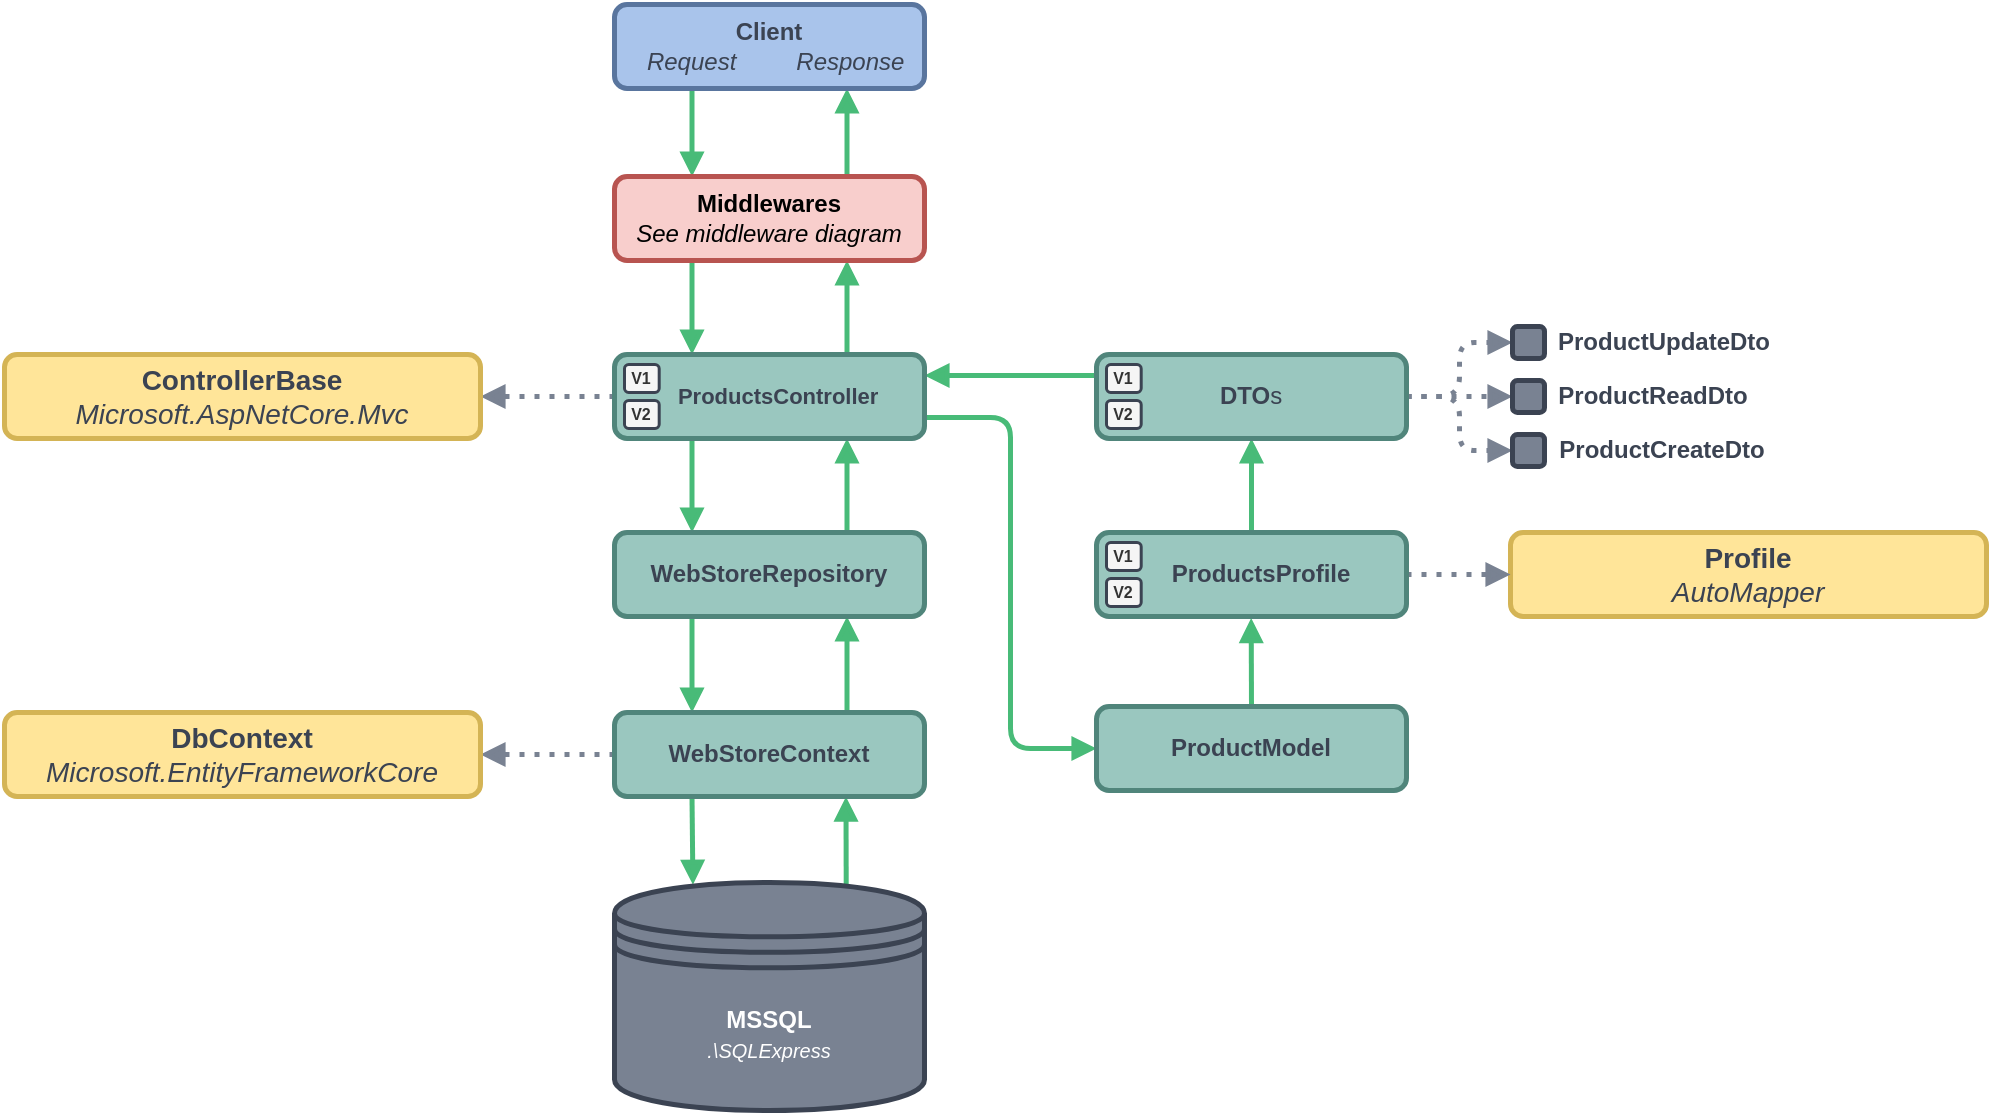 <mxfile version="14.8.6" type="device"><diagram id="OLxpEE-IEUDzFTbAfrqG" name="Page-1"><mxGraphModel dx="1173" dy="638" grid="0" gridSize="10" guides="1" tooltips="1" connect="1" arrows="1" fold="1" page="1" pageScale="1" pageWidth="1169" pageHeight="827" math="0" shadow="0"><root><mxCell id="0"/><mxCell id="1" parent="0"/><mxCell id="0yfXO9ZKj9Dy3pvHpdKF-9" value="" style="endArrow=block;html=1;endFill=1;strokeWidth=2.5;exitX=0.25;exitY=1;exitDx=0;exitDy=0;entryX=0.25;entryY=0;entryDx=0;entryDy=0;fontColor=#3B4352;strokeColor=#48BB78;" parent="1" source="0yfXO9ZKj9Dy3pvHpdKF-3" target="0yfXO9ZKj9Dy3pvHpdKF-4" edge="1"><mxGeometry width="50" height="50" relative="1" as="geometry"><mxPoint x="566.806" y="449.004" as="sourcePoint"/><mxPoint x="566" y="507" as="targetPoint"/></mxGeometry></mxCell><mxCell id="0yfXO9ZKj9Dy3pvHpdKF-10" value="" style="endArrow=block;html=1;endFill=1;strokeWidth=2.5;exitX=0.25;exitY=1;exitDx=0;exitDy=0;entryX=0.25;entryY=0;entryDx=0;entryDy=0;fontColor=#3B4352;strokeColor=#48BB78;" parent="1" source="0yfXO9ZKj9Dy3pvHpdKF-4" target="0yfXO9ZKj9Dy3pvHpdKF-5" edge="1"><mxGeometry width="50" height="50" relative="1" as="geometry"><mxPoint x="590.0" y="442" as="sourcePoint"/><mxPoint x="551" y="477" as="targetPoint"/></mxGeometry></mxCell><mxCell id="0yfXO9ZKj9Dy3pvHpdKF-12" value="" style="endArrow=block;html=1;endFill=1;strokeWidth=2.5;entryX=0.75;entryY=1;entryDx=0;entryDy=0;exitX=0.75;exitY=0;exitDx=0;exitDy=0;fontColor=#3B4352;strokeColor=#48BB78;" parent="1" source="0yfXO9ZKj9Dy3pvHpdKF-5" target="0yfXO9ZKj9Dy3pvHpdKF-4" edge="1"><mxGeometry width="50" height="50" relative="1" as="geometry"><mxPoint x="597" y="537" as="sourcePoint"/><mxPoint x="597" y="499" as="targetPoint"/></mxGeometry></mxCell><mxCell id="0yfXO9ZKj9Dy3pvHpdKF-14" value="" style="endArrow=block;html=1;endFill=1;strokeWidth=2.5;entryX=0;entryY=0.5;entryDx=0;entryDy=0;exitX=1;exitY=0.75;exitDx=0;exitDy=0;edgeStyle=orthogonalEdgeStyle;fontColor=#3B4352;strokeColor=#48BB78;" parent="1" source="0yfXO9ZKj9Dy3pvHpdKF-3" target="0yfXO9ZKj9Dy3pvHpdKF-6" edge="1"><mxGeometry width="50" height="50" relative="1" as="geometry"><mxPoint x="574.0" y="496" as="sourcePoint"/><mxPoint x="574.0" y="444" as="targetPoint"/></mxGeometry></mxCell><mxCell id="0yfXO9ZKj9Dy3pvHpdKF-15" value="" style="endArrow=block;html=1;endFill=1;strokeWidth=2.5;entryX=0.5;entryY=1;entryDx=0;entryDy=0;exitX=0.5;exitY=0;exitDx=0;exitDy=0;fontColor=#3B4352;strokeColor=#48BB78;" parent="1" source="0yfXO9ZKj9Dy3pvHpdKF-41" target="0yfXO9ZKj9Dy3pvHpdKF-7" edge="1"><mxGeometry width="50" height="50" relative="1" as="geometry"><mxPoint x="716" y="381" as="sourcePoint"/><mxPoint x="840.0" y="337" as="targetPoint"/></mxGeometry></mxCell><mxCell id="0yfXO9ZKj9Dy3pvHpdKF-18" value="" style="endArrow=block;html=1;endFill=1;strokeWidth=2.5;exitX=0.768;exitY=0.016;exitDx=0;exitDy=0;entryX=0.734;entryY=1.003;entryDx=0;entryDy=0;exitPerimeter=0;entryPerimeter=0;strokeColor=#48BB78;" parent="1" edge="1"><mxGeometry width="50" height="50" relative="1" as="geometry"><mxPoint x="524.856" y="568.824" as="sourcePoint"/><mxPoint x="524.75" y="524.126" as="targetPoint"/></mxGeometry></mxCell><mxCell id="0yfXO9ZKj9Dy3pvHpdKF-20" value="" style="endArrow=block;html=1;endFill=1;strokeWidth=2.5;exitX=0.25;exitY=1;exitDx=0;exitDy=0;entryX=0.253;entryY=0.01;entryDx=0;entryDy=0;entryPerimeter=0;strokeColor=#48BB78;" parent="1" source="0yfXO9ZKj9Dy3pvHpdKF-5" target="0yfXO9ZKj9Dy3pvHpdKF-19" edge="1"><mxGeometry width="50" height="50" relative="1" as="geometry"><mxPoint x="563.995" y="576.205" as="sourcePoint"/><mxPoint x="469" y="553" as="targetPoint"/></mxGeometry></mxCell><mxCell id="0yfXO9ZKj9Dy3pvHpdKF-44" value="" style="endArrow=block;html=1;endFill=1;strokeWidth=2.5;exitX=0.5;exitY=0;exitDx=0;exitDy=0;entryX=0.499;entryY=1.019;entryDx=0;entryDy=0;entryPerimeter=0;fontColor=#3B4352;strokeColor=#48BB78;" parent="1" source="0yfXO9ZKj9Dy3pvHpdKF-6" target="0yfXO9ZKj9Dy3pvHpdKF-41" edge="1"><mxGeometry width="50" height="50" relative="1" as="geometry"><mxPoint x="716" y="473" as="sourcePoint"/><mxPoint x="716" y="440" as="targetPoint"/></mxGeometry></mxCell><mxCell id="uA5dFRVXQht0F0Y4p843-5" value="" style="endArrow=block;html=1;endFill=1;strokeWidth=2.5;entryX=1;entryY=0.5;entryDx=0;entryDy=0;exitX=0;exitY=0.5;exitDx=0;exitDy=0;fontColor=#3B4352;entryPerimeter=0;strokeColor=#798292;dashed=1;dashPattern=1 2;" parent="1" source="0yfXO9ZKj9Dy3pvHpdKF-3" target="uA5dFRVXQht0F0Y4p843-3" edge="1"><mxGeometry width="50" height="50" relative="1" as="geometry"><mxPoint x="370.14" y="263.0" as="sourcePoint"/><mxPoint x="370.0" y="303.0" as="targetPoint"/></mxGeometry></mxCell><mxCell id="uA5dFRVXQht0F0Y4p843-6" value="" style="endArrow=block;html=1;endFill=1;strokeWidth=2.5;entryX=1;entryY=0.5;entryDx=0;entryDy=0;fontColor=#3B4352;strokeColor=#798292;dashed=1;dashPattern=1 2;exitX=0;exitY=0.5;exitDx=0;exitDy=0;" parent="1" source="0yfXO9ZKj9Dy3pvHpdKF-5" target="uA5dFRVXQht0F0Y4p843-4" edge="1"><mxGeometry width="50" height="50" relative="1" as="geometry"><mxPoint x="395" y="515" as="sourcePoint"/><mxPoint x="338" y="548" as="targetPoint"/></mxGeometry></mxCell><mxCell id="uA5dFRVXQht0F0Y4p843-10" value="&lt;div&gt;Profile&lt;span style=&quot;font-weight: normal&quot;&gt;&lt;br&gt;&lt;/span&gt;&lt;/div&gt;&lt;div&gt;&lt;span style=&quot;font-weight: normal&quot;&gt;&lt;i&gt;AutoMapper&lt;/i&gt;&lt;/span&gt;&lt;br&gt;&lt;/div&gt;" style="rounded=1;whiteSpace=wrap;html=1;fontStyle=1;fontSize=14;strokeWidth=2.5;fillColor=#FFE599;strokeColor=#D4B455;fontColor=#3B4352;" parent="1" vertex="1"><mxGeometry x="857" y="392" width="238" height="42" as="geometry"/></mxCell><mxCell id="uA5dFRVXQht0F0Y4p843-11" value="" style="endArrow=block;html=1;endFill=1;strokeWidth=2.5;entryX=0;entryY=0.5;entryDx=0;entryDy=0;exitX=1;exitY=0.5;exitDx=0;exitDy=0;fontColor=#3B4352;strokeColor=#798292;dashed=1;dashPattern=1 2;" parent="1" source="0yfXO9ZKj9Dy3pvHpdKF-41" target="uA5dFRVXQht0F0Y4p843-10" edge="1"><mxGeometry width="50" height="50" relative="1" as="geometry"><mxPoint x="891" y="479" as="sourcePoint"/><mxPoint x="797" y="479" as="targetPoint"/></mxGeometry></mxCell><mxCell id="uA5dFRVXQht0F0Y4p843-17" value="ProductUpdateDto" style="text;html=1;strokeColor=none;fillColor=none;align=center;verticalAlign=middle;whiteSpace=wrap;rounded=0;fontStyle=1;fontColor=#3B4352;" parent="1" vertex="1"><mxGeometry x="878" y="287" width="112" height="20" as="geometry"/></mxCell><mxCell id="uA5dFRVXQht0F0Y4p843-19" value="ProductReadDto" style="text;html=1;strokeColor=none;fillColor=none;align=center;verticalAlign=middle;whiteSpace=wrap;rounded=0;fontStyle=1;fontColor=#3B4352;" parent="1" vertex="1"><mxGeometry x="876" y="314" width="105" height="20" as="geometry"/></mxCell><mxCell id="uA5dFRVXQht0F0Y4p843-20" value="ProductCreateDto" style="text;html=1;strokeColor=none;fillColor=none;align=center;verticalAlign=middle;whiteSpace=wrap;rounded=0;fontStyle=1;fontColor=#3B4352;" parent="1" vertex="1"><mxGeometry x="877" y="341" width="112" height="20" as="geometry"/></mxCell><mxCell id="uA5dFRVXQht0F0Y4p843-27" value="" style="endArrow=block;html=1;endFill=1;strokeWidth=2.5;entryX=0;entryY=0.5;entryDx=0;entryDy=0;fontColor=#3B4352;strokeColor=#798292;dashed=1;dashPattern=1 2;edgeStyle=elbowEdgeStyle;exitX=1;exitY=0.5;exitDx=0;exitDy=0;" parent="1" source="0yfXO9ZKj9Dy3pvHpdKF-7" target="uA5dFRVXQht0F0Y4p843-15" edge="1"><mxGeometry width="50" height="50" relative="1" as="geometry"><mxPoint x="849" y="324" as="sourcePoint"/><mxPoint x="816" y="361.0" as="targetPoint"/></mxGeometry></mxCell><mxCell id="uA5dFRVXQht0F0Y4p843-28" value="" style="endArrow=block;html=1;endFill=1;strokeWidth=2.5;entryX=0;entryY=0.5;entryDx=0;entryDy=0;fontColor=#3B4352;strokeColor=#798292;dashed=1;dashPattern=1 2;edgeStyle=elbowEdgeStyle;exitX=1;exitY=0.5;exitDx=0;exitDy=0;" parent="1" source="0yfXO9ZKj9Dy3pvHpdKF-7" target="uA5dFRVXQht0F0Y4p843-22" edge="1"><mxGeometry width="50" height="50" relative="1" as="geometry"><mxPoint x="849" y="324" as="sourcePoint"/><mxPoint x="833" y="307.0" as="targetPoint"/></mxGeometry></mxCell><mxCell id="uA5dFRVXQht0F0Y4p843-29" value="" style="endArrow=block;html=1;endFill=1;strokeWidth=2.5;entryX=0;entryY=0.5;entryDx=0;entryDy=0;fontColor=#3B4352;strokeColor=#798292;dashed=1;dashPattern=1 2;exitX=1;exitY=0.5;exitDx=0;exitDy=0;" parent="1" source="0yfXO9ZKj9Dy3pvHpdKF-7" target="uA5dFRVXQht0F0Y4p843-21" edge="1"><mxGeometry width="50" height="50" relative="1" as="geometry"><mxPoint x="849" y="324" as="sourcePoint"/><mxPoint x="793" y="363.0" as="targetPoint"/></mxGeometry></mxCell><mxCell id="uA5dFRVXQht0F0Y4p843-15" value="" style="rounded=1;whiteSpace=wrap;html=1;fontColor=#3B4352;strokeWidth=2.5;verticalAlign=bottom;labelBorderColor=#000000;fillColor=#798292;strokeColor=#3B4352;" parent="1" vertex="1"><mxGeometry x="858" y="289" width="16" height="16" as="geometry"/></mxCell><mxCell id="uA5dFRVXQht0F0Y4p843-21" value="" style="rounded=1;whiteSpace=wrap;html=1;fontColor=#3B4352;strokeWidth=2.5;verticalAlign=bottom;labelBorderColor=#000000;fillColor=#798292;strokeColor=#3B4352;" parent="1" vertex="1"><mxGeometry x="858" y="316" width="16" height="16" as="geometry"/></mxCell><mxCell id="uA5dFRVXQht0F0Y4p843-22" value="" style="rounded=1;whiteSpace=wrap;html=1;fontColor=#3B4352;strokeWidth=2.5;verticalAlign=bottom;labelBorderColor=#000000;fillColor=#798292;strokeColor=#3B4352;" parent="1" vertex="1"><mxGeometry x="858" y="343" width="16" height="16" as="geometry"/></mxCell><mxCell id="0yfXO9ZKj9Dy3pvHpdKF-6" value="&lt;b&gt;ProductModel&lt;/b&gt;" style="rounded=1;whiteSpace=wrap;html=1;strokeWidth=2.5;fillColor=#9AC7BF;strokeColor=#50857B;fontColor=#3B4352;" parent="1" vertex="1"><mxGeometry x="650" y="479" width="155" height="42" as="geometry"/></mxCell><mxCell id="0yfXO9ZKj9Dy3pvHpdKF-41" value="&lt;div&gt;&lt;b&gt;&amp;nbsp;&amp;nbsp; ProductsProfile&lt;/b&gt;&lt;/div&gt;" style="rounded=1;whiteSpace=wrap;html=1;strokeWidth=2.5;fillColor=#9AC7BF;strokeColor=#50857B;fontColor=#3B4352;" parent="1" vertex="1"><mxGeometry x="650" y="392" width="155" height="42" as="geometry"/></mxCell><mxCell id="0yfXO9ZKj9Dy3pvHpdKF-19" value="&lt;div&gt;&lt;b&gt;MSSQL&lt;/b&gt;&lt;/div&gt;&lt;div&gt;&lt;font size=&quot;1&quot;&gt;&lt;i&gt;.\SQLExpress&lt;/i&gt;&lt;/font&gt;&lt;br&gt;&lt;/div&gt;" style="shape=datastore;whiteSpace=wrap;html=1;strokeWidth=2.5;fillColor=#798292;strokeColor=#3B4352;fontColor=#FFFFFF;" parent="1" vertex="1"><mxGeometry x="409" y="567" width="155" height="114" as="geometry"/></mxCell><mxCell id="0yfXO9ZKj9Dy3pvHpdKF-5" value="WebStoreContext" style="rounded=1;whiteSpace=wrap;html=1;strokeWidth=2.5;fillColor=#9AC7BF;strokeColor=#50857B;fontColor=#3B4352;fontStyle=1" parent="1" vertex="1"><mxGeometry x="409" y="482" width="155" height="42" as="geometry"/></mxCell><mxCell id="uA5dFRVXQht0F0Y4p843-3" value="&lt;div&gt;ControllerBase&lt;/div&gt;&lt;div&gt;&lt;i&gt;&lt;span style=&quot;font-weight: normal&quot;&gt;Microsoft.AspNetCore.Mvc&lt;/span&gt;&lt;/i&gt;&lt;br&gt;&lt;/div&gt;" style="rounded=1;whiteSpace=wrap;html=1;fontStyle=1;fontSize=14;strokeWidth=2.5;fillColor=#FFE599;strokeColor=#D4B455;fontColor=#3B4352;" parent="1" vertex="1"><mxGeometry x="104" y="303" width="238" height="42" as="geometry"/></mxCell><mxCell id="uA5dFRVXQht0F0Y4p843-4" value="&lt;div&gt;DbContext&lt;/div&gt;&lt;div&gt;&lt;i&gt;&lt;span style=&quot;font-weight: normal&quot;&gt;Microsoft.EntityFrameworkCore&lt;/span&gt;&lt;/i&gt;&lt;br&gt;&lt;/div&gt;" style="rounded=1;whiteSpace=wrap;html=1;fontStyle=1;fontSize=14;strokeWidth=2.5;fillColor=#FFE599;strokeColor=#D4B455;fontColor=#3B4352;" parent="1" vertex="1"><mxGeometry x="104" y="482" width="238" height="42" as="geometry"/></mxCell><mxCell id="Meb6VM1sLAdkts13B3lX-18" value="&lt;font style=&quot;font-size: 8px&quot;&gt;&lt;b style=&quot;line-height: 100% ; font-size: 8px&quot;&gt;V2&lt;/b&gt;&lt;/font&gt;" style="rounded=1;whiteSpace=wrap;html=1;strokeWidth=1.5;fillColor=#f5f5f5;horizontal=1;verticalAlign=middle;fontColor=#333333;fontSize=8;strokeColor=#3B4352;" parent="1" vertex="1"><mxGeometry x="655" y="415" width="17.35" height="14" as="geometry"/></mxCell><mxCell id="Meb6VM1sLAdkts13B3lX-19" value="&lt;font style=&quot;font-size: 8px;&quot;&gt;&lt;b style=&quot;line-height: 100%; font-size: 8px;&quot;&gt;V1&lt;/b&gt;&lt;/font&gt;" style="rounded=1;whiteSpace=wrap;html=1;strokeWidth=1.5;fillColor=#f5f5f5;horizontal=1;verticalAlign=middle;fontColor=#333333;fontSize=8;strokeColor=#3B4352;" parent="1" vertex="1"><mxGeometry x="655" y="397" width="17.35" height="14" as="geometry"/></mxCell><mxCell id="Meb6VM1sLAdkts13B3lX-22" value="" style="endArrow=block;html=1;endFill=1;strokeWidth=2.5;entryX=1;entryY=0.25;entryDx=0;entryDy=0;exitX=0;exitY=0.25;exitDx=0;exitDy=0;fontColor=#3B4352;strokeColor=#48BB78;" parent="1" source="0yfXO9ZKj9Dy3pvHpdKF-7" target="0yfXO9ZKj9Dy3pvHpdKF-3" edge="1"><mxGeometry width="50" height="50" relative="1" as="geometry"><mxPoint x="727.4" y="301" as="sourcePoint"/><mxPoint x="727.4" y="254" as="targetPoint"/></mxGeometry></mxCell><mxCell id="0yfXO9ZKj9Dy3pvHpdKF-7" value="&lt;b&gt;DTO&lt;/b&gt;s" style="rounded=1;whiteSpace=wrap;html=1;strokeWidth=2.5;fillColor=#9AC7BF;strokeColor=#50857B;fontColor=#3B4352;" parent="1" vertex="1"><mxGeometry x="650" y="303" width="155" height="42" as="geometry"/></mxCell><mxCell id="Meb6VM1sLAdkts13B3lX-14" value="&lt;font style=&quot;font-size: 8px&quot;&gt;&lt;b style=&quot;line-height: 100% ; font-size: 8px&quot;&gt;V2&lt;/b&gt;&lt;/font&gt;" style="rounded=1;whiteSpace=wrap;html=1;strokeWidth=1.5;fillColor=#f5f5f5;horizontal=1;verticalAlign=middle;fontColor=#333333;fontSize=8;strokeColor=#3B4352;" parent="1" vertex="1"><mxGeometry x="655" y="326" width="17.35" height="14" as="geometry"/></mxCell><mxCell id="Meb6VM1sLAdkts13B3lX-17" value="&lt;font style=&quot;font-size: 8px;&quot;&gt;&lt;b style=&quot;line-height: 100%; font-size: 8px;&quot;&gt;V1&lt;/b&gt;&lt;/font&gt;" style="rounded=1;whiteSpace=wrap;html=1;strokeWidth=1.5;fillColor=#f5f5f5;horizontal=1;verticalAlign=middle;fontColor=#333333;fontSize=8;strokeColor=#3B4352;" parent="1" vertex="1"><mxGeometry x="655" y="308" width="17.35" height="14" as="geometry"/></mxCell><mxCell id="Meb6VM1sLAdkts13B3lX-23" value="" style="endArrow=block;html=1;endFill=1;strokeWidth=2.5;exitX=0.25;exitY=1;exitDx=0;exitDy=0;entryX=0.25;entryY=0;entryDx=0;entryDy=0;fontColor=#3B4352;strokeColor=#48BB78;" parent="1" edge="1" target="0yfXO9ZKj9Dy3pvHpdKF-3" source="CHy2w4JOG-IAq3ulmgjg-4"><mxGeometry width="50" height="50" relative="1" as="geometry"><mxPoint x="392" y="246" as="sourcePoint"/><mxPoint x="392.0" y="293.0" as="targetPoint"/></mxGeometry></mxCell><mxCell id="E5-lI5AZJvQmKw_0Ng7T-2" value="" style="endArrow=block;html=1;endFill=1;strokeWidth=2.5;entryX=0.75;entryY=1;entryDx=0;entryDy=0;exitX=0.75;exitY=0;exitDx=0;exitDy=0;fontColor=#3B4352;strokeColor=#48BB78;" parent="1" edge="1" target="CHy2w4JOG-IAq3ulmgjg-4" source="0yfXO9ZKj9Dy3pvHpdKF-3"><mxGeometry width="50" height="50" relative="1" as="geometry"><mxPoint x="602" y="289" as="sourcePoint"/><mxPoint x="602.0" y="241" as="targetPoint"/></mxGeometry></mxCell><mxCell id="E5-lI5AZJvQmKw_0Ng7T-3" value="" style="endArrow=block;html=1;endFill=1;strokeWidth=2.5;entryX=0.75;entryY=1;entryDx=0;entryDy=0;exitX=0.75;exitY=0;exitDx=0;exitDy=0;fontColor=#3B4352;strokeColor=#48BB78;" parent="1" source="0yfXO9ZKj9Dy3pvHpdKF-4" target="0yfXO9ZKj9Dy3pvHpdKF-3" edge="1"><mxGeometry width="50" height="50" relative="1" as="geometry"><mxPoint x="535.25" y="492" as="sourcePoint"/><mxPoint x="535.25" y="444" as="targetPoint"/></mxGeometry></mxCell><mxCell id="0yfXO9ZKj9Dy3pvHpdKF-4" value="WebStoreRepository" style="rounded=1;whiteSpace=wrap;html=1;strokeWidth=2.5;fillColor=#9AC7BF;strokeColor=#50857B;fontColor=#3B4352;fontStyle=1" parent="1" vertex="1"><mxGeometry x="409" y="392" width="155" height="42" as="geometry"/></mxCell><mxCell id="0yfXO9ZKj9Dy3pvHpdKF-3" value="&lt;div style=&quot;font-size: 11px&quot;&gt;&lt;b&gt;&amp;nbsp;&amp;nbsp; ProductsController&lt;/b&gt;&lt;/div&gt;" style="rounded=1;whiteSpace=wrap;html=1;strokeWidth=2.5;fillColor=#9AC7BF;strokeColor=#50857B;fontColor=#3B4352;" parent="1" vertex="1"><mxGeometry x="409" y="303" width="155" height="42" as="geometry"/></mxCell><mxCell id="Meb6VM1sLAdkts13B3lX-20" value="&lt;font style=&quot;font-size: 8px&quot;&gt;&lt;b style=&quot;line-height: 100% ; font-size: 8px&quot;&gt;V2&lt;/b&gt;&lt;/font&gt;" style="rounded=1;whiteSpace=wrap;html=1;strokeWidth=1.5;fillColor=#f5f5f5;horizontal=1;verticalAlign=middle;fontColor=#333333;fontSize=8;strokeColor=#3B4352;" parent="1" vertex="1"><mxGeometry x="414" y="326" width="17.35" height="14" as="geometry"/></mxCell><mxCell id="Meb6VM1sLAdkts13B3lX-21" value="&lt;font style=&quot;font-size: 8px;&quot;&gt;&lt;b style=&quot;line-height: 100%; font-size: 8px;&quot;&gt;V1&lt;/b&gt;&lt;/font&gt;" style="rounded=1;whiteSpace=wrap;html=1;strokeWidth=1.5;fillColor=#f5f5f5;horizontal=1;verticalAlign=middle;fontColor=#333333;fontSize=8;strokeColor=#3B4352;" parent="1" vertex="1"><mxGeometry x="414" y="308" width="17.35" height="14" as="geometry"/></mxCell><mxCell id="CHy2w4JOG-IAq3ulmgjg-6" value="" style="endArrow=block;html=1;endFill=1;strokeWidth=2.5;entryX=0.75;entryY=1;entryDx=0;entryDy=0;exitX=0.75;exitY=0;exitDx=0;exitDy=0;fontColor=#3B4352;strokeColor=#48BB78;" edge="1" parent="1" source="CHy2w4JOG-IAq3ulmgjg-4" target="CHy2w4JOG-IAq3ulmgjg-3"><mxGeometry width="50" height="50" relative="1" as="geometry"><mxPoint x="588" y="239" as="sourcePoint"/><mxPoint x="588.0" y="191" as="targetPoint"/></mxGeometry></mxCell><mxCell id="CHy2w4JOG-IAq3ulmgjg-7" value="" style="endArrow=block;html=1;endFill=1;strokeWidth=2.5;exitX=0.25;exitY=1;exitDx=0;exitDy=0;entryX=0.25;entryY=0;entryDx=0;entryDy=0;fontColor=#3B4352;strokeColor=#48BB78;" edge="1" parent="1" source="CHy2w4JOG-IAq3ulmgjg-3" target="CHy2w4JOG-IAq3ulmgjg-4"><mxGeometry width="50" height="50" relative="1" as="geometry"><mxPoint x="394" y="183" as="sourcePoint"/><mxPoint x="394.0" y="230" as="targetPoint"/></mxGeometry></mxCell><mxCell id="CHy2w4JOG-IAq3ulmgjg-3" value="&lt;div&gt;Client&lt;/div&gt;&lt;div&gt;&lt;i&gt;&lt;span style=&quot;font-weight: normal&quot;&gt;&amp;nbsp; Request&amp;nbsp;&amp;nbsp;&amp;nbsp;&amp;nbsp;&amp;nbsp;&amp;nbsp;&amp;nbsp;&amp;nbsp; Response&lt;/span&gt;&lt;/i&gt;&lt;br&gt;&lt;/div&gt;" style="rounded=1;whiteSpace=wrap;html=1;strokeWidth=2.5;fillColor=#A9C4EB;strokeColor=#59759E;fontStyle=1;fontColor=#3B4352;" vertex="1" parent="1"><mxGeometry x="409" y="128" width="155" height="42" as="geometry"/></mxCell><mxCell id="CHy2w4JOG-IAq3ulmgjg-4" value="&lt;div&gt;Middlewares&lt;/div&gt;&lt;i&gt;&lt;span style=&quot;font-weight: normal&quot;&gt;See middleware diagram&lt;/span&gt;&lt;/i&gt;" style="rounded=1;whiteSpace=wrap;html=1;strokeWidth=2.5;fillColor=#f8cecc;strokeColor=#b85450;fontStyle=1" vertex="1" parent="1"><mxGeometry x="409" y="214" width="155" height="42" as="geometry"/></mxCell></root></mxGraphModel></diagram></mxfile>